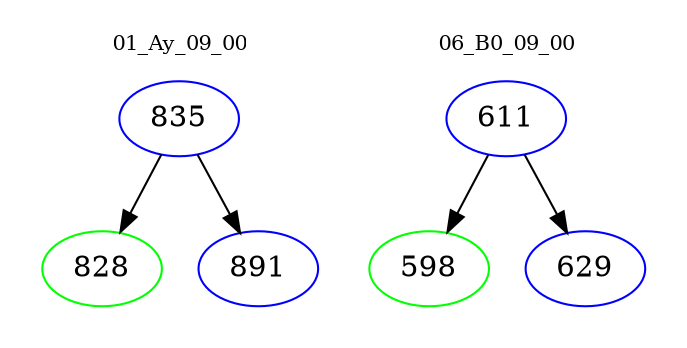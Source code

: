 digraph{
subgraph cluster_0 {
color = white
label = "01_Ay_09_00";
fontsize=10;
T0_835 [label="835", color="blue"]
T0_835 -> T0_828 [color="black"]
T0_828 [label="828", color="green"]
T0_835 -> T0_891 [color="black"]
T0_891 [label="891", color="blue"]
}
subgraph cluster_1 {
color = white
label = "06_B0_09_00";
fontsize=10;
T1_611 [label="611", color="blue"]
T1_611 -> T1_598 [color="black"]
T1_598 [label="598", color="green"]
T1_611 -> T1_629 [color="black"]
T1_629 [label="629", color="blue"]
}
}
